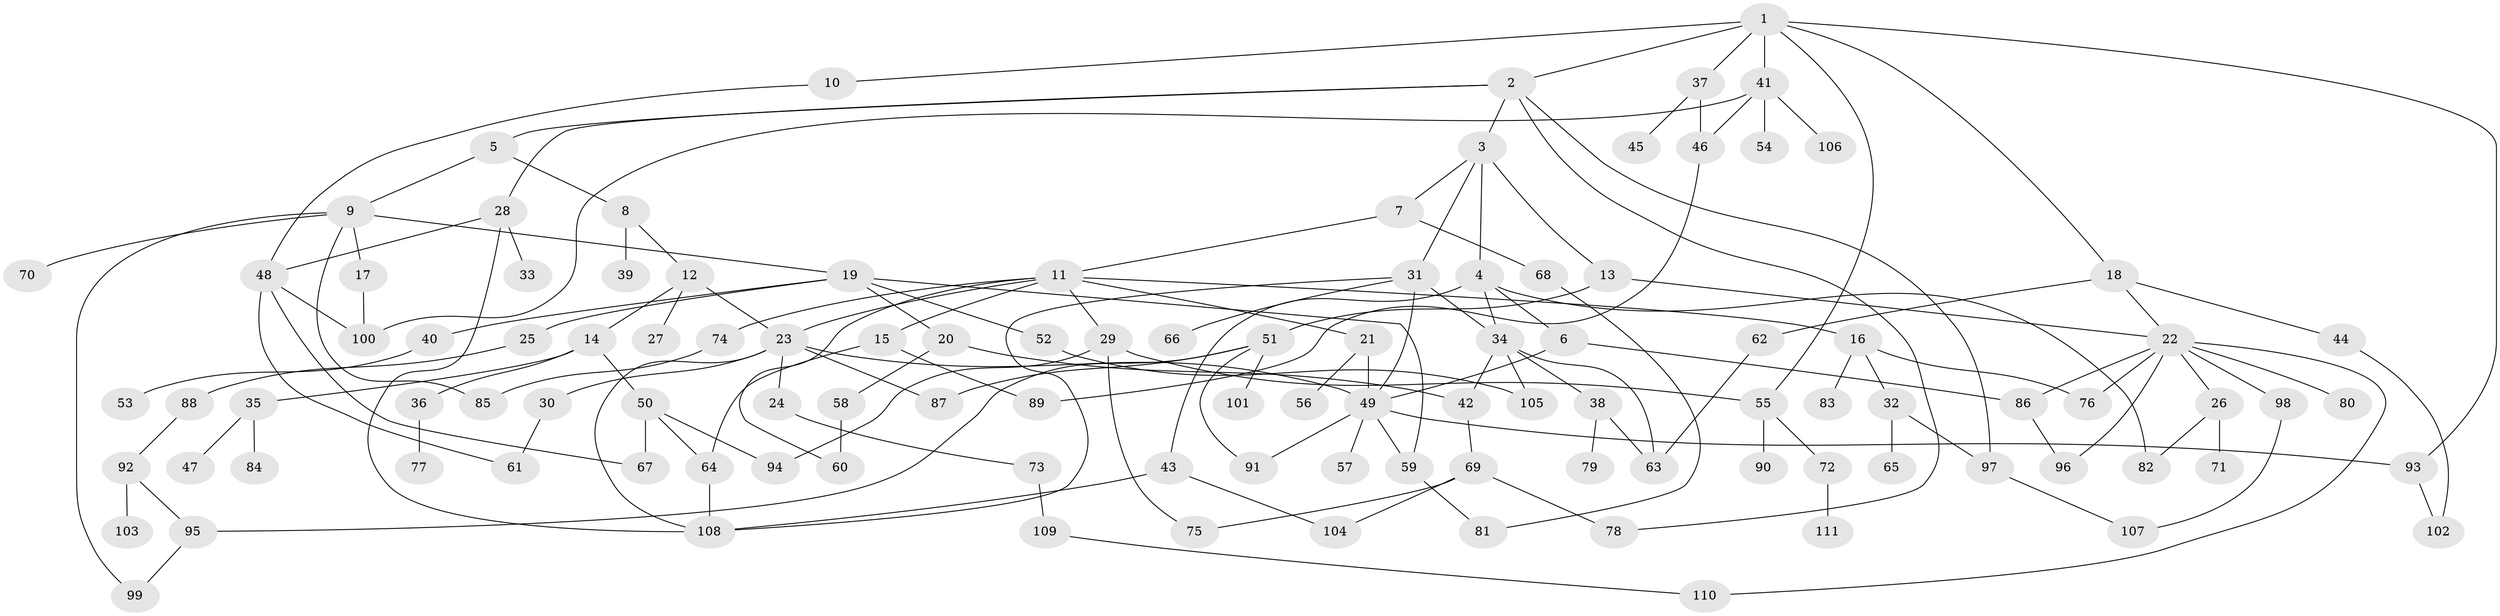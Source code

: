 // Generated by graph-tools (version 1.1) at 2025/13/03/09/25 04:13:30]
// undirected, 111 vertices, 154 edges
graph export_dot {
graph [start="1"]
  node [color=gray90,style=filled];
  1;
  2;
  3;
  4;
  5;
  6;
  7;
  8;
  9;
  10;
  11;
  12;
  13;
  14;
  15;
  16;
  17;
  18;
  19;
  20;
  21;
  22;
  23;
  24;
  25;
  26;
  27;
  28;
  29;
  30;
  31;
  32;
  33;
  34;
  35;
  36;
  37;
  38;
  39;
  40;
  41;
  42;
  43;
  44;
  45;
  46;
  47;
  48;
  49;
  50;
  51;
  52;
  53;
  54;
  55;
  56;
  57;
  58;
  59;
  60;
  61;
  62;
  63;
  64;
  65;
  66;
  67;
  68;
  69;
  70;
  71;
  72;
  73;
  74;
  75;
  76;
  77;
  78;
  79;
  80;
  81;
  82;
  83;
  84;
  85;
  86;
  87;
  88;
  89;
  90;
  91;
  92;
  93;
  94;
  95;
  96;
  97;
  98;
  99;
  100;
  101;
  102;
  103;
  104;
  105;
  106;
  107;
  108;
  109;
  110;
  111;
  1 -- 2;
  1 -- 10;
  1 -- 18;
  1 -- 37;
  1 -- 41;
  1 -- 93;
  1 -- 55;
  2 -- 3;
  2 -- 5;
  2 -- 28;
  2 -- 78;
  2 -- 97;
  3 -- 4;
  3 -- 7;
  3 -- 13;
  3 -- 31;
  4 -- 6;
  4 -- 34;
  4 -- 43;
  4 -- 82;
  5 -- 8;
  5 -- 9;
  6 -- 86;
  6 -- 49;
  7 -- 11;
  7 -- 68;
  8 -- 12;
  8 -- 39;
  9 -- 17;
  9 -- 19;
  9 -- 70;
  9 -- 99;
  9 -- 85;
  10 -- 48;
  11 -- 15;
  11 -- 16;
  11 -- 21;
  11 -- 29;
  11 -- 60;
  11 -- 74;
  11 -- 23;
  12 -- 14;
  12 -- 23;
  12 -- 27;
  13 -- 22;
  13 -- 51;
  14 -- 35;
  14 -- 36;
  14 -- 50;
  15 -- 89;
  15 -- 64;
  16 -- 32;
  16 -- 83;
  16 -- 76;
  17 -- 100;
  18 -- 44;
  18 -- 62;
  18 -- 22;
  19 -- 20;
  19 -- 25;
  19 -- 40;
  19 -- 52;
  19 -- 59;
  20 -- 58;
  20 -- 42;
  21 -- 56;
  21 -- 49;
  22 -- 26;
  22 -- 76;
  22 -- 80;
  22 -- 96;
  22 -- 98;
  22 -- 110;
  22 -- 86;
  23 -- 24;
  23 -- 30;
  23 -- 49;
  23 -- 108;
  23 -- 87;
  24 -- 73;
  25 -- 88;
  26 -- 71;
  26 -- 82;
  28 -- 33;
  28 -- 48;
  28 -- 108;
  29 -- 55;
  29 -- 94;
  29 -- 75;
  30 -- 61;
  31 -- 66;
  31 -- 108;
  31 -- 49;
  31 -- 34;
  32 -- 65;
  32 -- 97;
  34 -- 38;
  34 -- 42;
  34 -- 63;
  34 -- 105;
  35 -- 47;
  35 -- 84;
  36 -- 77;
  37 -- 45;
  37 -- 46;
  38 -- 79;
  38 -- 63;
  40 -- 53;
  41 -- 46;
  41 -- 54;
  41 -- 106;
  41 -- 100;
  42 -- 69;
  43 -- 108;
  43 -- 104;
  44 -- 102;
  46 -- 89;
  48 -- 61;
  48 -- 67;
  48 -- 100;
  49 -- 57;
  49 -- 59;
  49 -- 93;
  49 -- 91;
  50 -- 64;
  50 -- 94;
  50 -- 67;
  51 -- 87;
  51 -- 91;
  51 -- 101;
  51 -- 95;
  52 -- 105;
  55 -- 72;
  55 -- 90;
  58 -- 60;
  59 -- 81;
  62 -- 63;
  64 -- 108;
  68 -- 81;
  69 -- 75;
  69 -- 104;
  69 -- 78;
  72 -- 111;
  73 -- 109;
  74 -- 85;
  86 -- 96;
  88 -- 92;
  92 -- 95;
  92 -- 103;
  93 -- 102;
  95 -- 99;
  97 -- 107;
  98 -- 107;
  109 -- 110;
}
